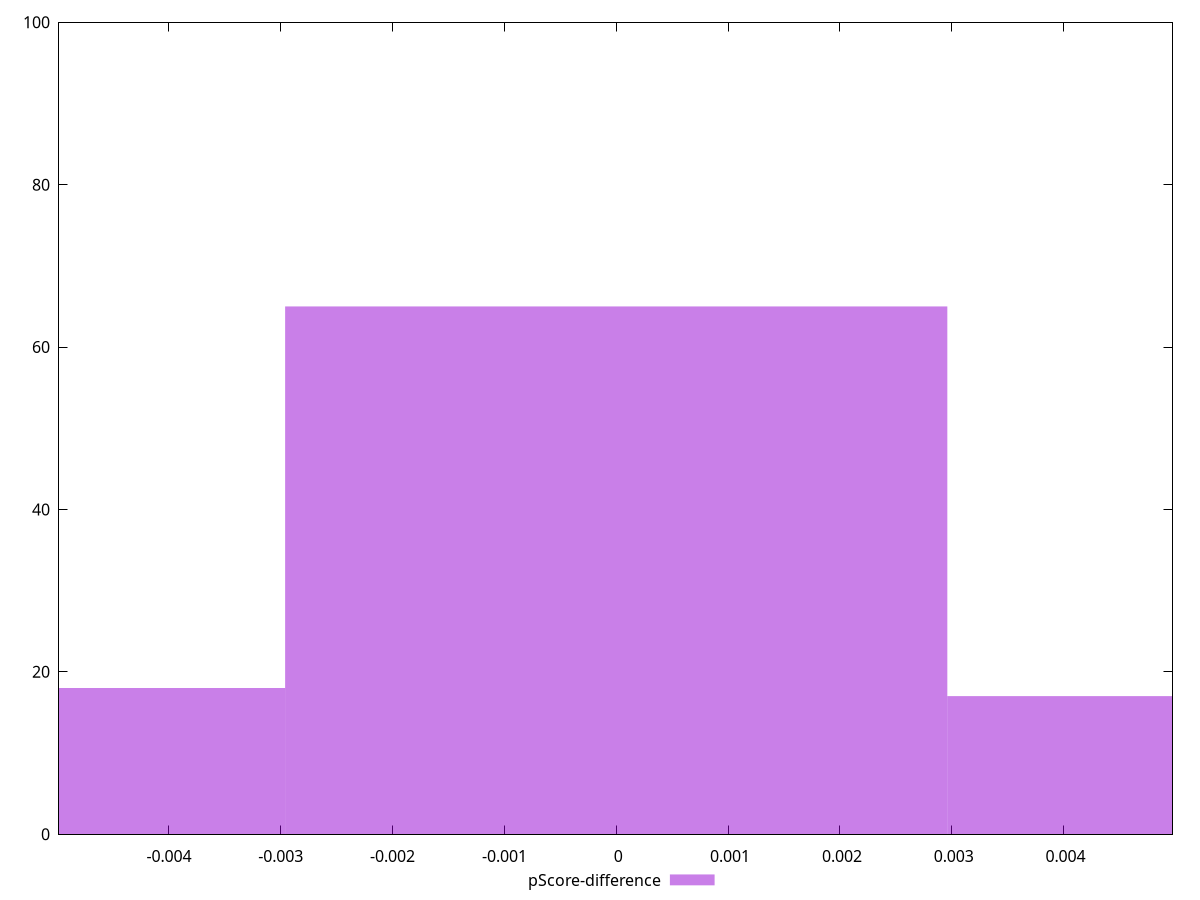 reset

$pScoreDifference <<EOF
0 65
-0.005921493294484438 18
0.005921493294484438 17
EOF

set key outside below
set boxwidth 0.005921493294484438
set xrange [-0.004982813711016387:0.00497430352484074]
set yrange [0:100]
set trange [0:100]
set style fill transparent solid 0.5 noborder
set terminal svg size 640, 490 enhanced background rgb 'white'
set output "report_00015_2021-02-09T16-11-33.973Z/bootup-time/samples/pages+cached+noadtech/pScore-difference/histogram.svg"

plot $pScoreDifference title "pScore-difference" with boxes

reset
